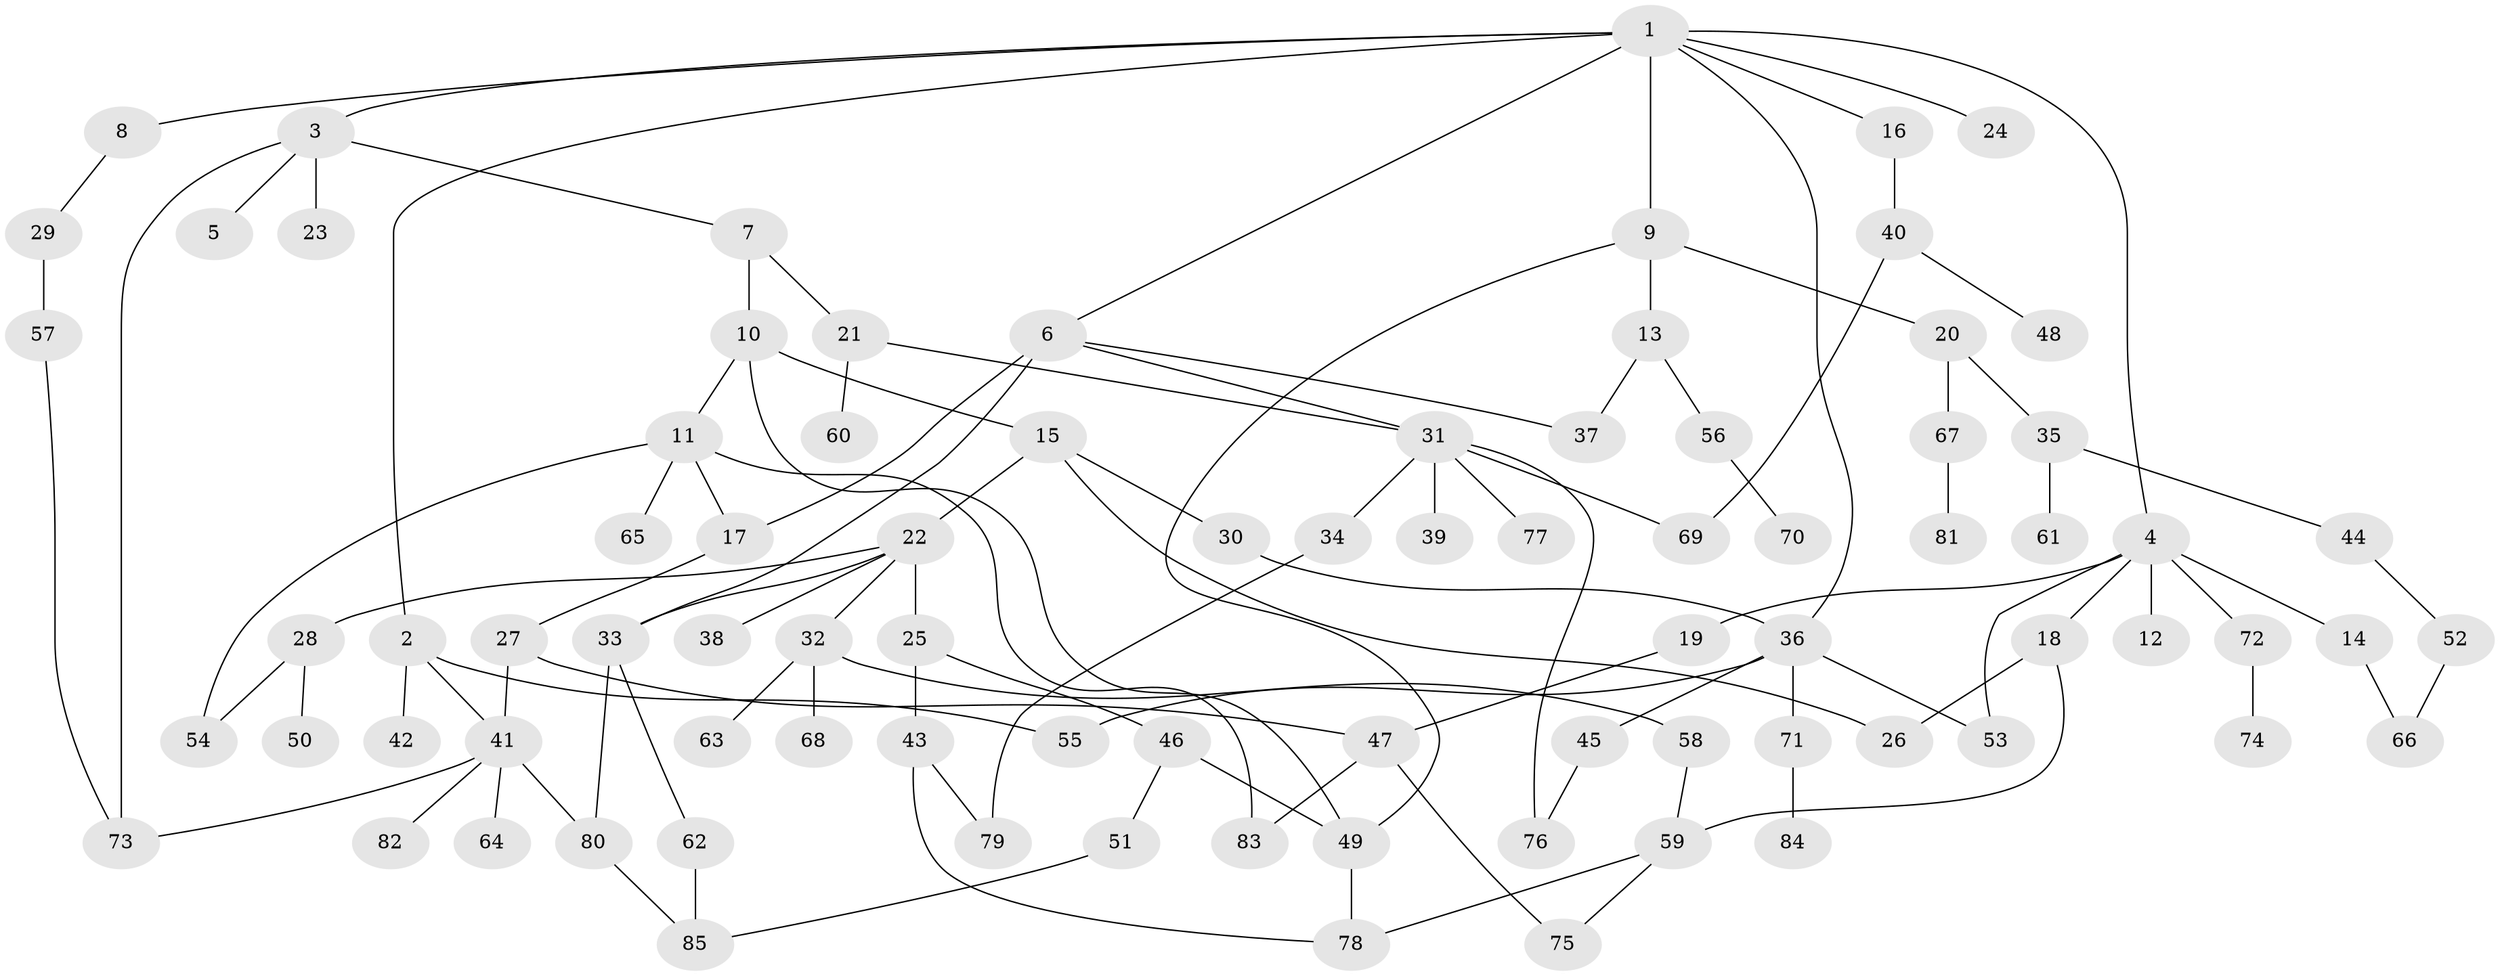 // Generated by graph-tools (version 1.1) at 2025/10/02/27/25 16:10:55]
// undirected, 85 vertices, 111 edges
graph export_dot {
graph [start="1"]
  node [color=gray90,style=filled];
  1;
  2;
  3;
  4;
  5;
  6;
  7;
  8;
  9;
  10;
  11;
  12;
  13;
  14;
  15;
  16;
  17;
  18;
  19;
  20;
  21;
  22;
  23;
  24;
  25;
  26;
  27;
  28;
  29;
  30;
  31;
  32;
  33;
  34;
  35;
  36;
  37;
  38;
  39;
  40;
  41;
  42;
  43;
  44;
  45;
  46;
  47;
  48;
  49;
  50;
  51;
  52;
  53;
  54;
  55;
  56;
  57;
  58;
  59;
  60;
  61;
  62;
  63;
  64;
  65;
  66;
  67;
  68;
  69;
  70;
  71;
  72;
  73;
  74;
  75;
  76;
  77;
  78;
  79;
  80;
  81;
  82;
  83;
  84;
  85;
  1 -- 2;
  1 -- 3;
  1 -- 4;
  1 -- 6;
  1 -- 8;
  1 -- 9;
  1 -- 16;
  1 -- 24;
  1 -- 36;
  2 -- 41;
  2 -- 42;
  2 -- 55;
  3 -- 5;
  3 -- 7;
  3 -- 23;
  3 -- 73;
  4 -- 12;
  4 -- 14;
  4 -- 18;
  4 -- 19;
  4 -- 72;
  4 -- 53;
  6 -- 17;
  6 -- 33;
  6 -- 37;
  6 -- 31;
  7 -- 10;
  7 -- 21;
  8 -- 29;
  9 -- 13;
  9 -- 20;
  9 -- 49;
  10 -- 11;
  10 -- 15;
  10 -- 49;
  11 -- 54;
  11 -- 65;
  11 -- 17;
  11 -- 83;
  13 -- 37;
  13 -- 56;
  14 -- 66;
  15 -- 22;
  15 -- 30;
  15 -- 26;
  16 -- 40;
  17 -- 27;
  18 -- 26;
  18 -- 59;
  19 -- 47;
  20 -- 35;
  20 -- 67;
  21 -- 31;
  21 -- 60;
  22 -- 25;
  22 -- 28;
  22 -- 32;
  22 -- 33;
  22 -- 38;
  25 -- 43;
  25 -- 46;
  27 -- 41;
  27 -- 47;
  28 -- 50;
  28 -- 54;
  29 -- 57;
  30 -- 36;
  31 -- 34;
  31 -- 39;
  31 -- 76;
  31 -- 77;
  31 -- 69;
  32 -- 58;
  32 -- 63;
  32 -- 68;
  33 -- 62;
  33 -- 80;
  34 -- 79;
  35 -- 44;
  35 -- 61;
  36 -- 45;
  36 -- 53;
  36 -- 71;
  36 -- 55;
  40 -- 48;
  40 -- 69;
  41 -- 64;
  41 -- 80;
  41 -- 82;
  41 -- 73;
  43 -- 79;
  43 -- 78;
  44 -- 52;
  45 -- 76;
  46 -- 49;
  46 -- 51;
  47 -- 83;
  47 -- 75;
  49 -- 78;
  51 -- 85;
  52 -- 66;
  56 -- 70;
  57 -- 73;
  58 -- 59;
  59 -- 75;
  59 -- 78;
  62 -- 85;
  67 -- 81;
  71 -- 84;
  72 -- 74;
  80 -- 85;
}
